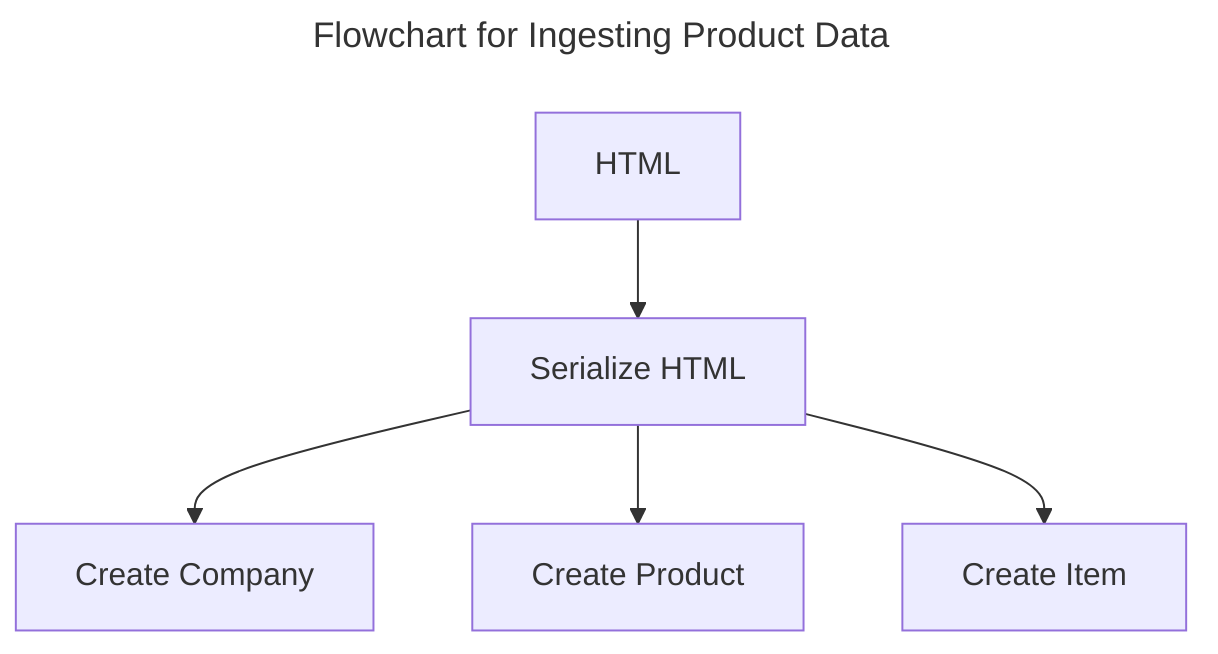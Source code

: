 ---
title: Flowchart for Ingesting Product Data
---
flowchart TB
    html[HTML]
    parser[Serialize HTML]
    create_Company[Create Company]
    create_Product[Create Product]
    create_item[Create Item]

    html --> parser
    parser --> create_Company
    parser --> create_Product
    parser --> create_item